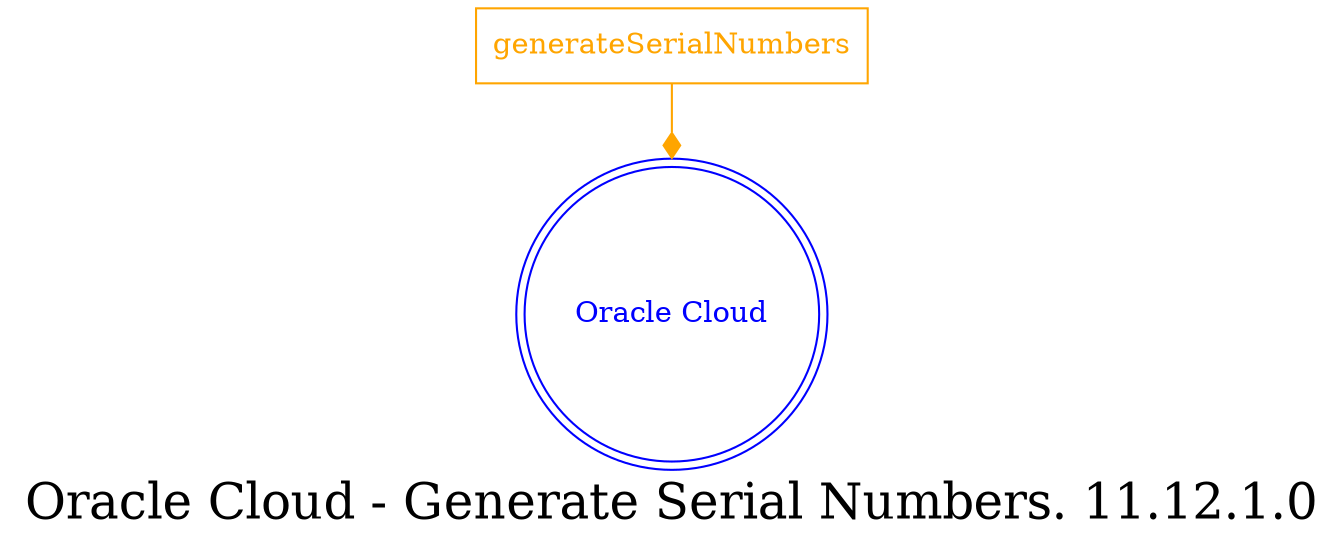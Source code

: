 digraph LexiconGraph {
graph[label="Oracle Cloud - Generate Serial Numbers. 11.12.1.0", fontsize=24]
splines=true
"Oracle Cloud" [color=blue, fontcolor=blue, shape=doublecircle]
"generateSerialNumbers" [color=orange, fontcolor=orange, shape=box]
"generateSerialNumbers" -> "Oracle Cloud" [color=orange, fontcolor=orange, arrowhead=diamond, arrowtail=none]
}
